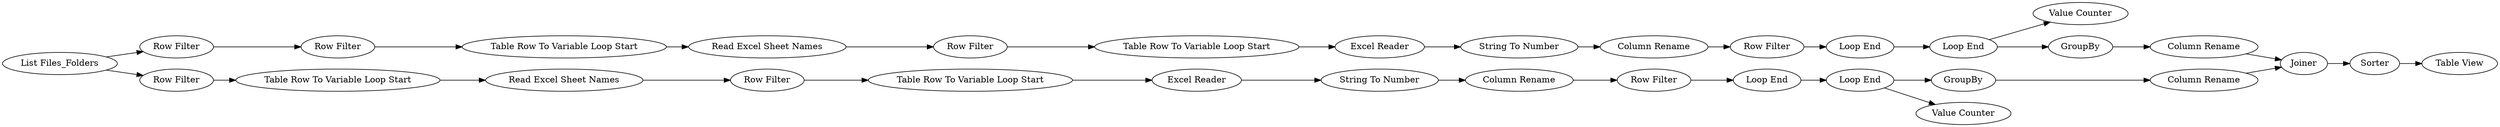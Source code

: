 digraph {
	66 -> 68
	42 -> 44
	48 -> 60
	41 -> 46
	40 -> 41
	49 -> 55
	30 -> 31
	58 -> 48
	53 -> 49
	31 -> 28
	27 -> 30
	37 -> 38
	59 -> 61
	52 -> 66
	65 -> 67
	27 -> 32
	38 -> 43
	70 -> 69
	68 -> 64
	32 -> 53
	52 -> 62
	44 -> 40
	36 -> 37
	29 -> 36
	47 -> 52
	67 -> 64
	28 -> 29
	55 -> 58
	43 -> 42
	60 -> 59
	41 -> 65
	64 -> 70
	61 -> 47
	27 [label="List Files_Folders"]
	55 [label="Row Filter"]
	58 [label="Table Row To Variable Loop Start"]
	64 [label=Joiner]
	49 [label="Read Excel Sheet Names"]
	41 [label="Loop End"]
	31 [label="Row Filter"]
	59 [label="Column Rename"]
	48 [label="Excel Reader"]
	30 [label="Row Filter"]
	42 [label="Column Rename"]
	53 [label="Table Row To Variable Loop Start"]
	68 [label="Column Rename"]
	28 [label="Table Row To Variable Loop Start"]
	67 [label="Column Rename"]
	47 [label="Loop End"]
	61 [label="Row Filter"]
	38 [label="Excel Reader"]
	60 [label="String To Number"]
	43 [label="String To Number"]
	44 [label="Row Filter"]
	62 [label="Value Counter"]
	66 [label=GroupBy]
	29 [label="Read Excel Sheet Names"]
	70 [label=Sorter]
	65 [label=GroupBy]
	36 [label="Row Filter"]
	69 [label="Table View"]
	46 [label="Value Counter"]
	40 [label="Loop End"]
	52 [label="Loop End"]
	32 [label="Row Filter"]
	37 [label="Table Row To Variable Loop Start"]
	rankdir=LR
}
